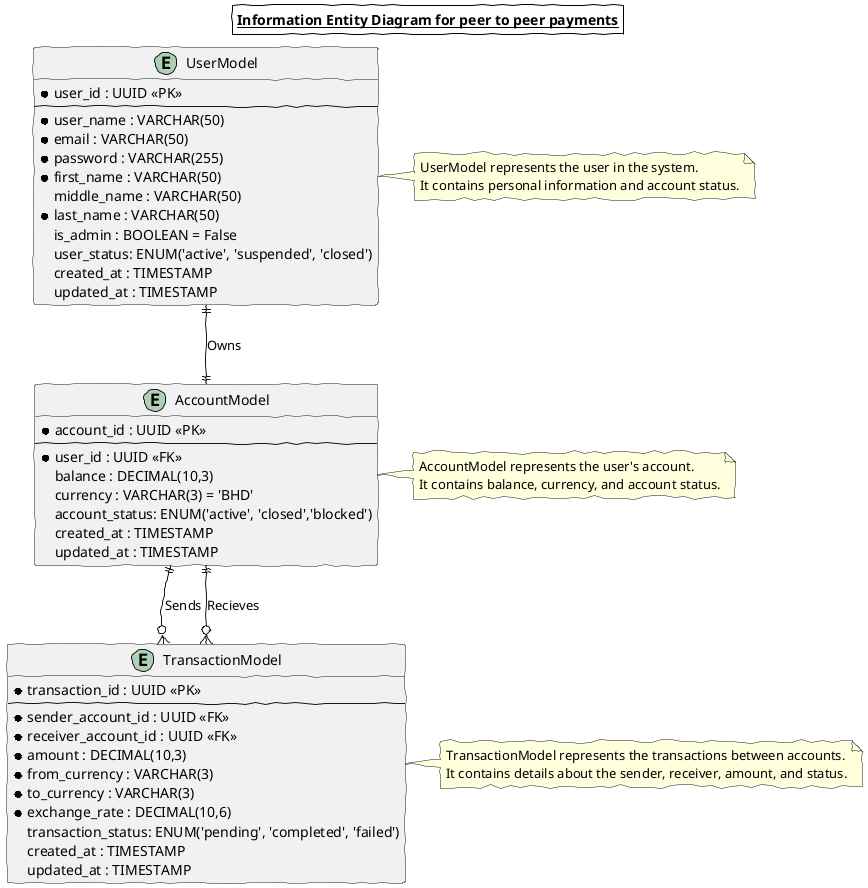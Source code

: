 @startuml InformationEntityDiagram
skinparam handwritten true
skinparam titleBorder 1
skinparam titleBorderColor black
title **<u>Information Entity Diagram for peer to peer payments</u>**

entity UserModel{
    *user_id : UUID <<PK>>
    --
    *user_name : VARCHAR(50)
    *email : VARCHAR(50)
    *password : VARCHAR(255)
    *first_name : VARCHAR(50)
    middle_name : VARCHAR(50)
    *last_name : VARCHAR(50)
    is_admin : BOOLEAN = False
    user_status: ENUM('active', 'suspended', 'closed')
    created_at : TIMESTAMP
    updated_at : TIMESTAMP
}

entity AccountModel{
    *account_id : UUID <<PK>>
    --
    *user_id : UUID <<FK>>
    balance : DECIMAL(10,3)
    currency : VARCHAR(3) = 'BHD'
    account_status: ENUM('active', 'closed','blocked')
    created_at : TIMESTAMP
    updated_at : TIMESTAMP
}

entity TransactionModel{
    *transaction_id : UUID <<PK>>
    --
    *sender_account_id : UUID <<FK>>
    *receiver_account_id : UUID <<FK>>
    *amount : DECIMAL(10,3)
    *from_currency : VARCHAR(3)
    *to_currency : VARCHAR(3)
    *exchange_rate : DECIMAL(10,6)
    transaction_status: ENUM('pending', 'completed', 'failed')
    created_at : TIMESTAMP
    updated_at : TIMESTAMP
}

UserModel ||--|| AccountModel : Owns
AccountModel ||--o{ TransactionModel : Sends
AccountModel ||--o{ TransactionModel : Recieves
note right of UserModel
    UserModel represents the user in the system.
    It contains personal information and account status.
end note
note right of AccountModel
    AccountModel represents the user's account.
    It contains balance, currency, and account status.
end note
note right of TransactionModel
    TransactionModel represents the transactions between accounts.
    It contains details about the sender, receiver, amount, and status.
end note
@enduml
